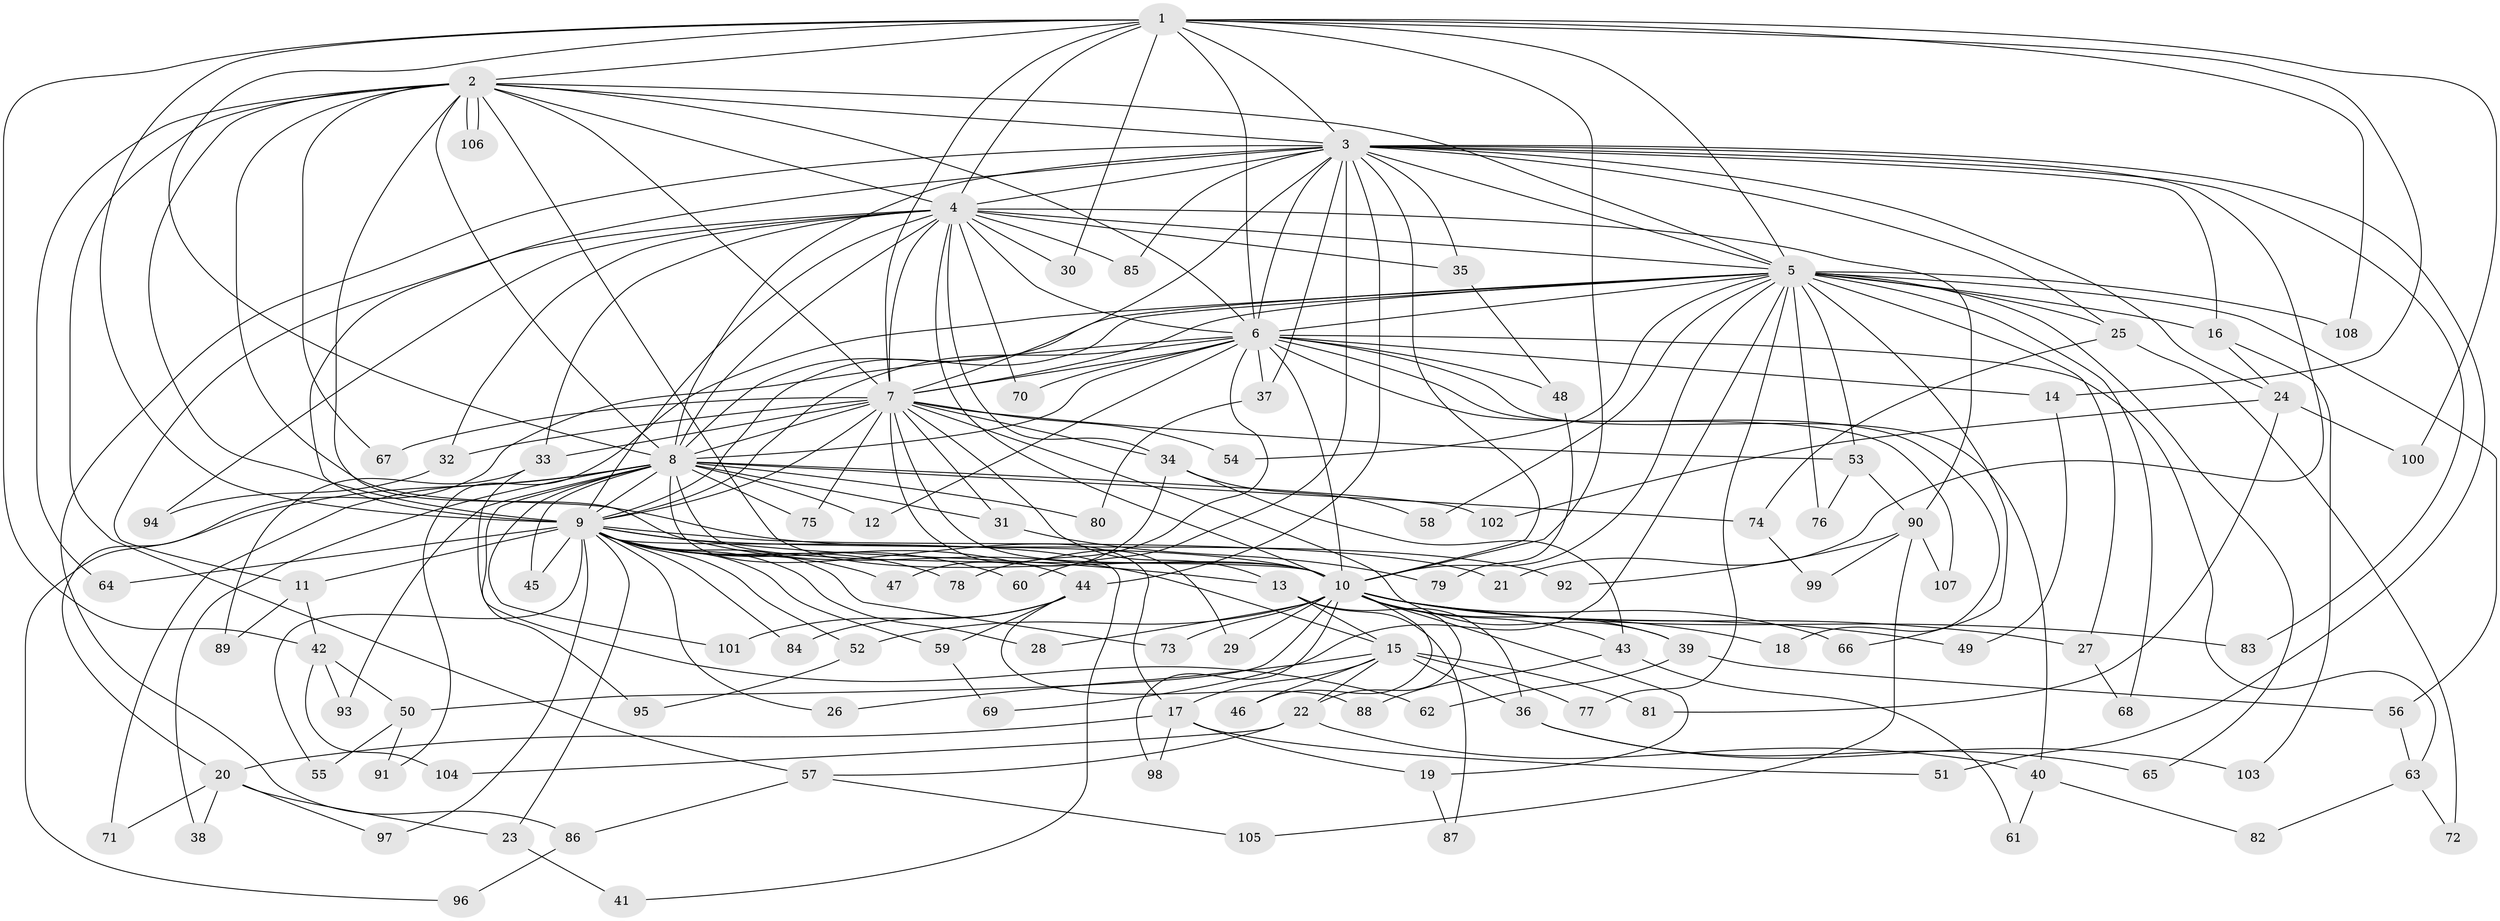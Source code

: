 // coarse degree distribution, {10: 0.012195121951219513, 21: 0.012195121951219513, 17: 0.024390243902439025, 37: 0.012195121951219513, 28: 0.012195121951219513, 24: 0.012195121951219513, 4: 0.10975609756097561, 1: 0.012195121951219513, 5: 0.07317073170731707, 3: 0.10975609756097561, 9: 0.012195121951219513, 6: 0.036585365853658534, 2: 0.5487804878048781, 7: 0.012195121951219513}
// Generated by graph-tools (version 1.1) at 2025/41/03/06/25 10:41:36]
// undirected, 108 vertices, 241 edges
graph export_dot {
graph [start="1"]
  node [color=gray90,style=filled];
  1;
  2;
  3;
  4;
  5;
  6;
  7;
  8;
  9;
  10;
  11;
  12;
  13;
  14;
  15;
  16;
  17;
  18;
  19;
  20;
  21;
  22;
  23;
  24;
  25;
  26;
  27;
  28;
  29;
  30;
  31;
  32;
  33;
  34;
  35;
  36;
  37;
  38;
  39;
  40;
  41;
  42;
  43;
  44;
  45;
  46;
  47;
  48;
  49;
  50;
  51;
  52;
  53;
  54;
  55;
  56;
  57;
  58;
  59;
  60;
  61;
  62;
  63;
  64;
  65;
  66;
  67;
  68;
  69;
  70;
  71;
  72;
  73;
  74;
  75;
  76;
  77;
  78;
  79;
  80;
  81;
  82;
  83;
  84;
  85;
  86;
  87;
  88;
  89;
  90;
  91;
  92;
  93;
  94;
  95;
  96;
  97;
  98;
  99;
  100;
  101;
  102;
  103;
  104;
  105;
  106;
  107;
  108;
  1 -- 2;
  1 -- 3;
  1 -- 4;
  1 -- 5;
  1 -- 6;
  1 -- 7;
  1 -- 8;
  1 -- 9;
  1 -- 10;
  1 -- 14;
  1 -- 30;
  1 -- 42;
  1 -- 100;
  1 -- 108;
  2 -- 3;
  2 -- 4;
  2 -- 5;
  2 -- 6;
  2 -- 7;
  2 -- 8;
  2 -- 9;
  2 -- 10;
  2 -- 15;
  2 -- 57;
  2 -- 64;
  2 -- 67;
  2 -- 92;
  2 -- 106;
  2 -- 106;
  3 -- 4;
  3 -- 5;
  3 -- 6;
  3 -- 7;
  3 -- 8;
  3 -- 9;
  3 -- 10;
  3 -- 16;
  3 -- 21;
  3 -- 24;
  3 -- 25;
  3 -- 35;
  3 -- 37;
  3 -- 44;
  3 -- 51;
  3 -- 60;
  3 -- 83;
  3 -- 85;
  3 -- 86;
  4 -- 5;
  4 -- 6;
  4 -- 7;
  4 -- 8;
  4 -- 9;
  4 -- 10;
  4 -- 11;
  4 -- 30;
  4 -- 32;
  4 -- 33;
  4 -- 34;
  4 -- 35;
  4 -- 70;
  4 -- 85;
  4 -- 90;
  4 -- 94;
  5 -- 6;
  5 -- 7;
  5 -- 8;
  5 -- 9;
  5 -- 10;
  5 -- 16;
  5 -- 25;
  5 -- 27;
  5 -- 53;
  5 -- 54;
  5 -- 56;
  5 -- 58;
  5 -- 65;
  5 -- 66;
  5 -- 68;
  5 -- 69;
  5 -- 76;
  5 -- 77;
  5 -- 91;
  5 -- 108;
  6 -- 7;
  6 -- 8;
  6 -- 9;
  6 -- 10;
  6 -- 12;
  6 -- 14;
  6 -- 18;
  6 -- 20;
  6 -- 37;
  6 -- 40;
  6 -- 48;
  6 -- 63;
  6 -- 70;
  6 -- 78;
  6 -- 107;
  7 -- 8;
  7 -- 9;
  7 -- 10;
  7 -- 13;
  7 -- 29;
  7 -- 31;
  7 -- 32;
  7 -- 33;
  7 -- 34;
  7 -- 39;
  7 -- 53;
  7 -- 54;
  7 -- 67;
  7 -- 75;
  8 -- 9;
  8 -- 10;
  8 -- 12;
  8 -- 17;
  8 -- 31;
  8 -- 38;
  8 -- 45;
  8 -- 71;
  8 -- 74;
  8 -- 75;
  8 -- 80;
  8 -- 93;
  8 -- 95;
  8 -- 96;
  8 -- 101;
  8 -- 102;
  9 -- 10;
  9 -- 11;
  9 -- 13;
  9 -- 21;
  9 -- 23;
  9 -- 26;
  9 -- 28;
  9 -- 41;
  9 -- 44;
  9 -- 45;
  9 -- 47;
  9 -- 52;
  9 -- 55;
  9 -- 59;
  9 -- 60;
  9 -- 64;
  9 -- 73;
  9 -- 78;
  9 -- 84;
  9 -- 97;
  10 -- 18;
  10 -- 19;
  10 -- 22;
  10 -- 27;
  10 -- 28;
  10 -- 29;
  10 -- 39;
  10 -- 43;
  10 -- 46;
  10 -- 49;
  10 -- 50;
  10 -- 52;
  10 -- 66;
  10 -- 73;
  10 -- 83;
  10 -- 98;
  11 -- 42;
  11 -- 89;
  13 -- 15;
  13 -- 36;
  13 -- 87;
  14 -- 49;
  15 -- 17;
  15 -- 22;
  15 -- 26;
  15 -- 36;
  15 -- 46;
  15 -- 77;
  15 -- 81;
  16 -- 24;
  16 -- 103;
  17 -- 19;
  17 -- 20;
  17 -- 51;
  17 -- 98;
  19 -- 87;
  20 -- 23;
  20 -- 38;
  20 -- 71;
  20 -- 97;
  22 -- 40;
  22 -- 57;
  22 -- 104;
  23 -- 41;
  24 -- 81;
  24 -- 100;
  24 -- 102;
  25 -- 72;
  25 -- 74;
  27 -- 68;
  31 -- 79;
  32 -- 94;
  33 -- 62;
  33 -- 89;
  34 -- 43;
  34 -- 47;
  34 -- 58;
  35 -- 48;
  36 -- 65;
  36 -- 103;
  37 -- 80;
  39 -- 56;
  39 -- 62;
  40 -- 61;
  40 -- 82;
  42 -- 50;
  42 -- 93;
  42 -- 104;
  43 -- 61;
  43 -- 88;
  44 -- 59;
  44 -- 84;
  44 -- 88;
  44 -- 101;
  48 -- 79;
  50 -- 55;
  50 -- 91;
  52 -- 95;
  53 -- 76;
  53 -- 90;
  56 -- 63;
  57 -- 86;
  57 -- 105;
  59 -- 69;
  63 -- 72;
  63 -- 82;
  74 -- 99;
  86 -- 96;
  90 -- 92;
  90 -- 99;
  90 -- 105;
  90 -- 107;
}
